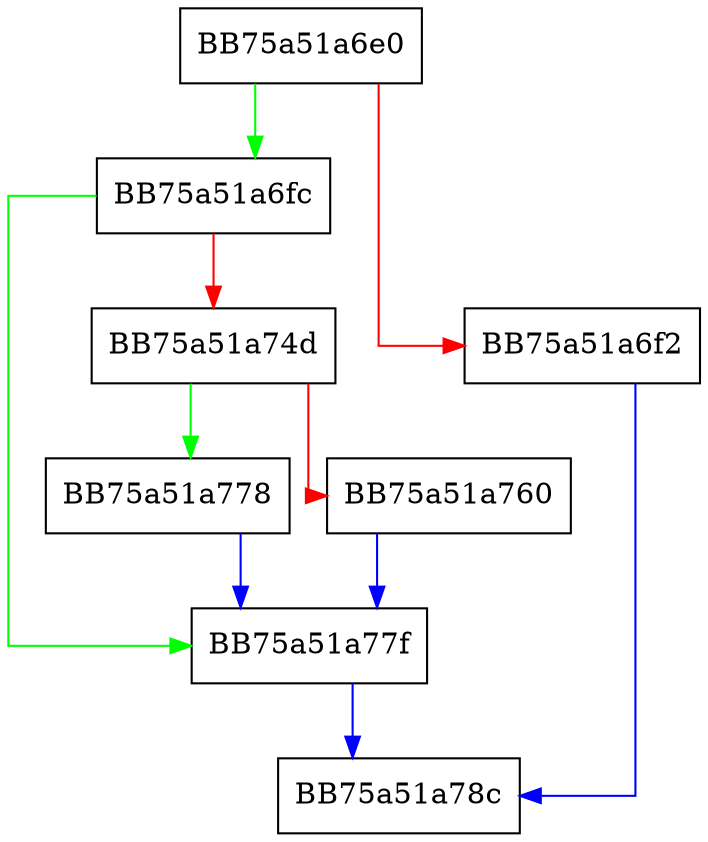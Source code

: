 digraph msil_esc_box {
  node [shape="box"];
  graph [splines=ortho];
  BB75a51a6e0 -> BB75a51a6fc [color="green"];
  BB75a51a6e0 -> BB75a51a6f2 [color="red"];
  BB75a51a6f2 -> BB75a51a78c [color="blue"];
  BB75a51a6fc -> BB75a51a77f [color="green"];
  BB75a51a6fc -> BB75a51a74d [color="red"];
  BB75a51a74d -> BB75a51a778 [color="green"];
  BB75a51a74d -> BB75a51a760 [color="red"];
  BB75a51a760 -> BB75a51a77f [color="blue"];
  BB75a51a778 -> BB75a51a77f [color="blue"];
  BB75a51a77f -> BB75a51a78c [color="blue"];
}